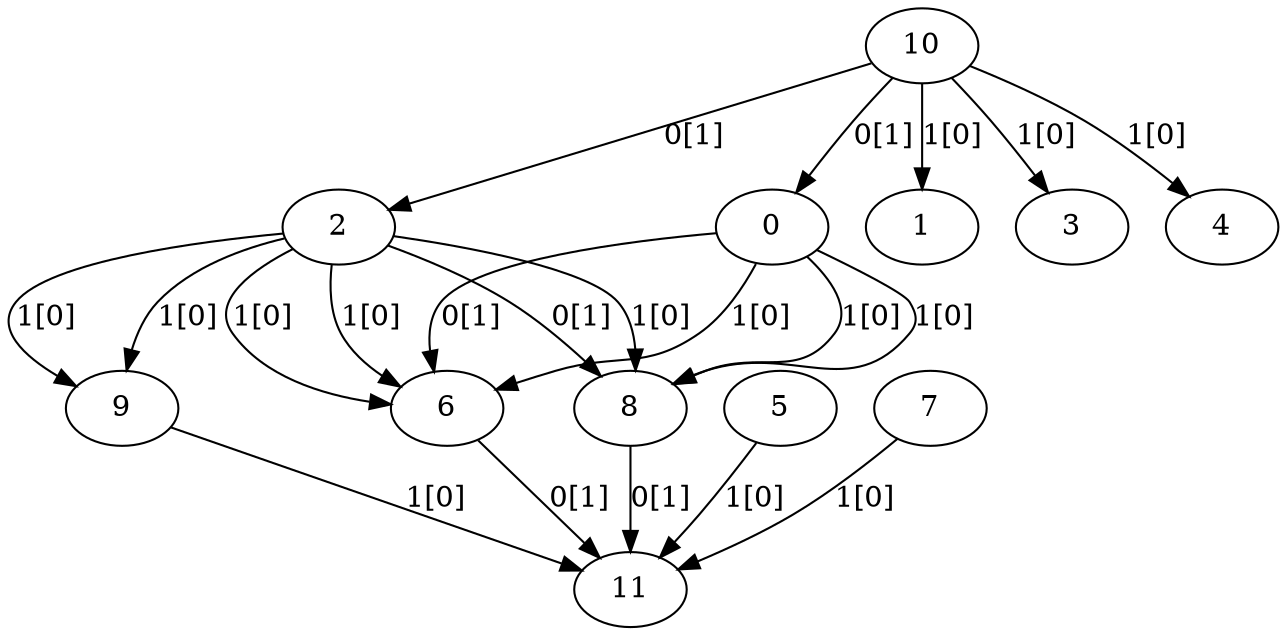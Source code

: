 digraph tree {
  0 -> 6 [label="0[1]"]
  0 -> 8 [label="1[0]"]
  0 -> 6 [label="1[0]"]
  0 -> 8 [label="1[0]"]
  2 -> 6 [label="1[0]"]
  2 -> 6 [label="1[0]"]
  2 -> 8 [label="0[1]"]
  2 -> 9 [label="1[0]"]
  2 -> 8 [label="1[0]"]
  2 -> 9 [label="1[0]"]
  5 -> 11 [label="1[0]"]
  6 -> 11 [label="0[1]"]
  7 -> 11 [label="1[0]"]
  8 -> 11 [label="0[1]"]
  9 -> 11 [label="1[0]"]
  10 -> 0 [label="0[1]"]
  10 -> 1 [label="1[0]"]
  10 -> 2 [label="0[1]"]
  10 -> 3 [label="1[0]"]
  10 -> 4 [label="1[0]"]
}
